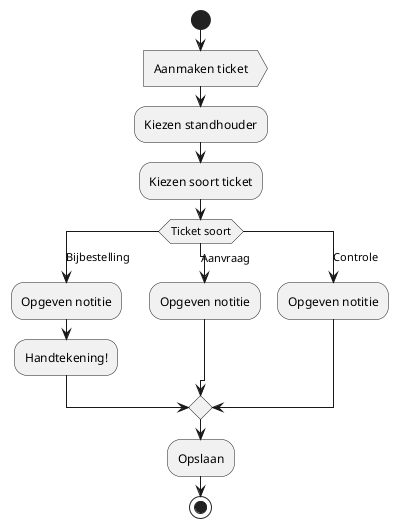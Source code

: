 @startuml

start

:Aanmaken ticket>

:Kiezen standhouder;

:Kiezen soort ticket;

switch (Ticket soort)
    case (Bijbestelling)
        :Opgeven notitie;
        :Handtekening!;

    case (Aanvraag)
        :Opgeven notitie;

    case (Controle)
        :Opgeven notitie;
endswitch

:Opslaan;

stop

@enduml
